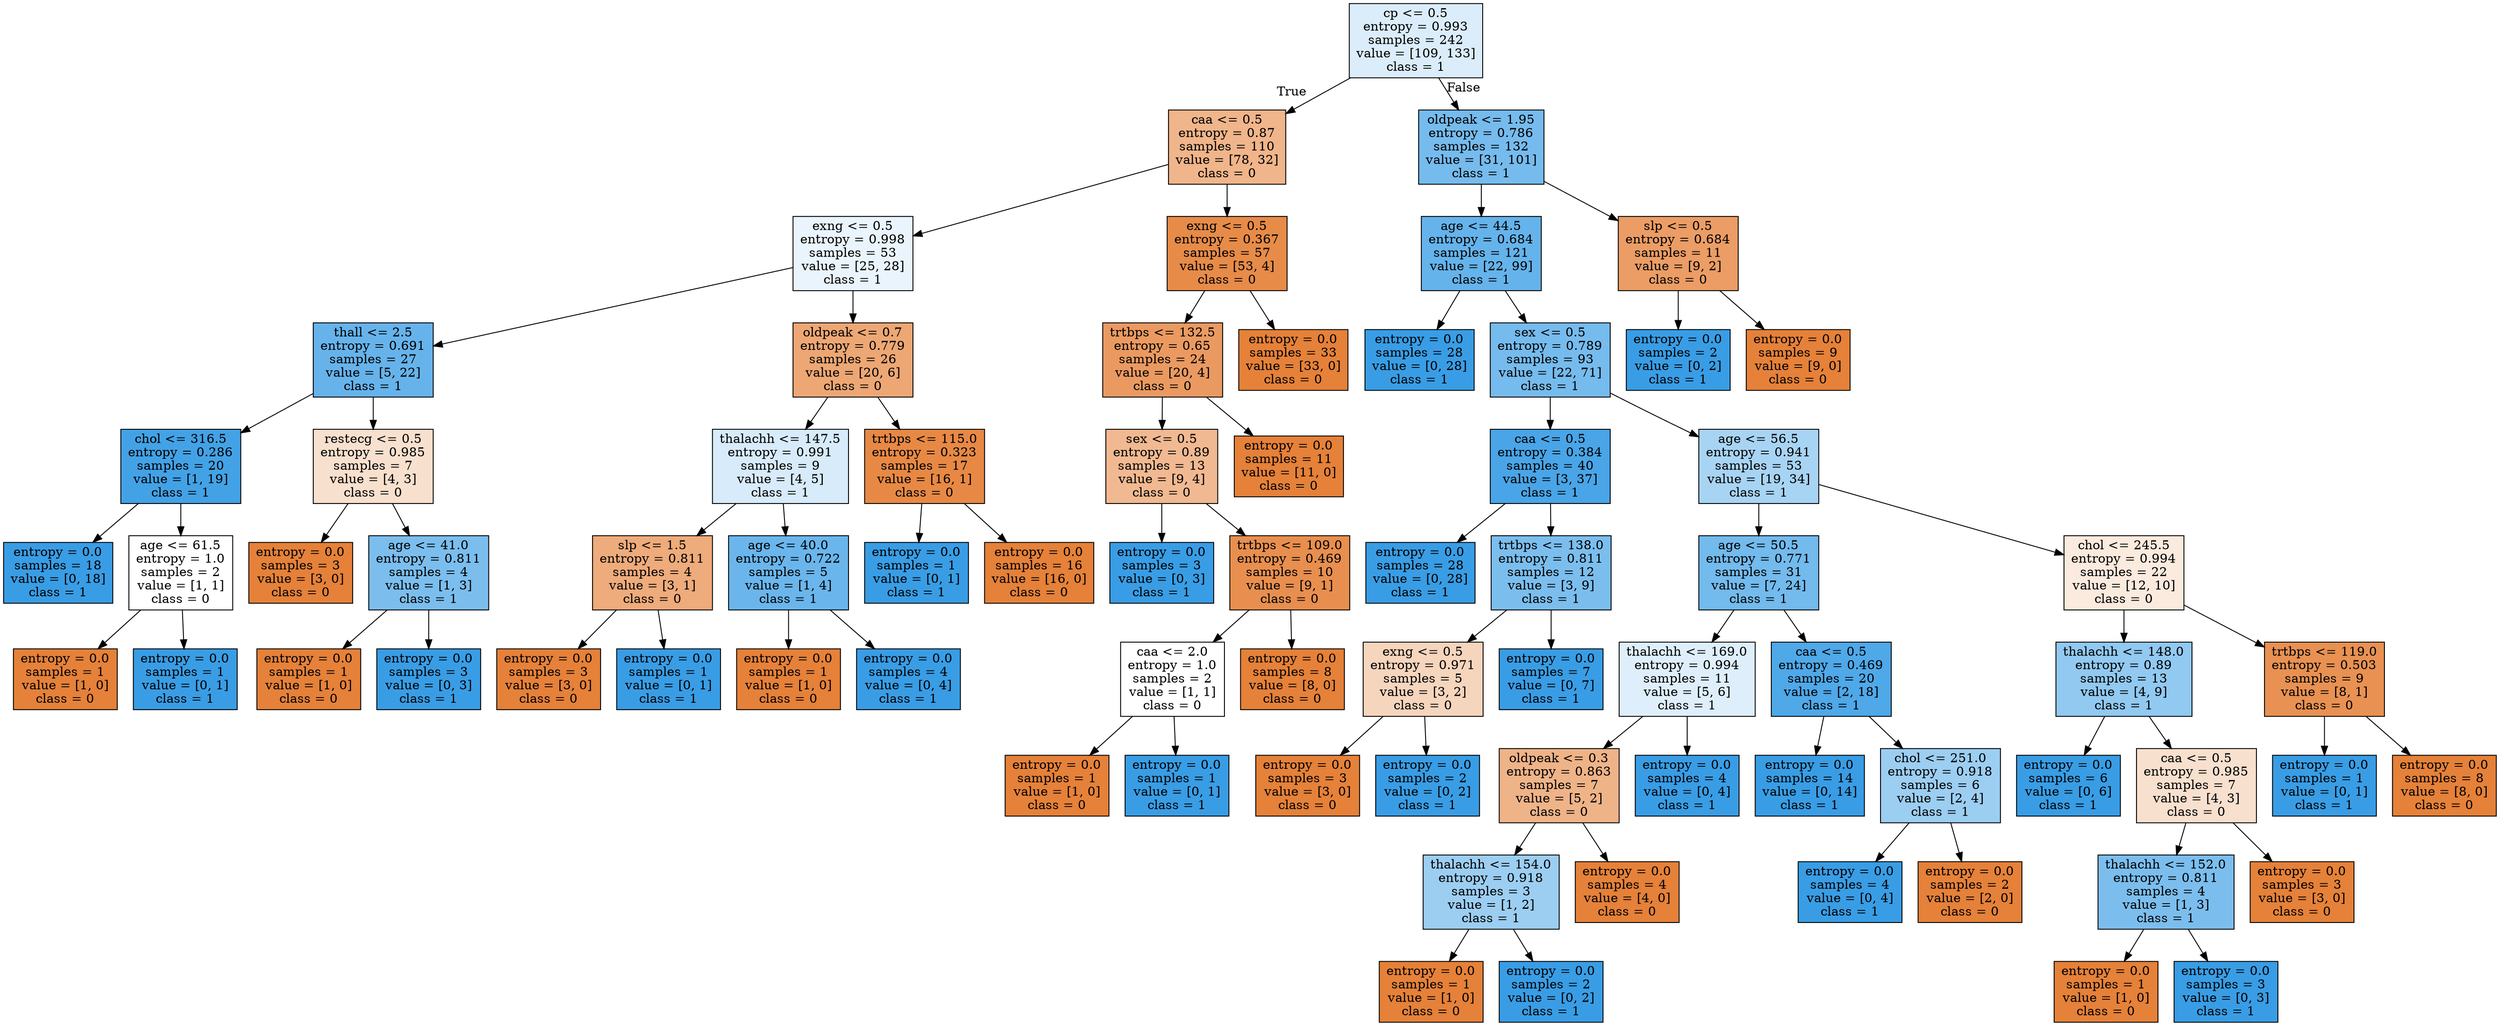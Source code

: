 digraph Tree {
node [shape=box, style="filled", color="black"] ;
0 [label="cp <= 0.5\nentropy = 0.993\nsamples = 242\nvalue = [109, 133]\nclass = 1", fillcolor="#dbedfa"] ;
1 [label="caa <= 0.5\nentropy = 0.87\nsamples = 110\nvalue = [78, 32]\nclass = 0", fillcolor="#f0b58a"] ;
0 -> 1 [labeldistance=2.5, labelangle=45, headlabel="True"] ;
2 [label="exng <= 0.5\nentropy = 0.998\nsamples = 53\nvalue = [25, 28]\nclass = 1", fillcolor="#eaf4fc"] ;
1 -> 2 ;
3 [label="thall <= 2.5\nentropy = 0.691\nsamples = 27\nvalue = [5, 22]\nclass = 1", fillcolor="#66b3eb"] ;
2 -> 3 ;
4 [label="chol <= 316.5\nentropy = 0.286\nsamples = 20\nvalue = [1, 19]\nclass = 1", fillcolor="#43a2e6"] ;
3 -> 4 ;
5 [label="entropy = 0.0\nsamples = 18\nvalue = [0, 18]\nclass = 1", fillcolor="#399de5"] ;
4 -> 5 ;
6 [label="age <= 61.5\nentropy = 1.0\nsamples = 2\nvalue = [1, 1]\nclass = 0", fillcolor="#ffffff"] ;
4 -> 6 ;
7 [label="entropy = 0.0\nsamples = 1\nvalue = [1, 0]\nclass = 0", fillcolor="#e58139"] ;
6 -> 7 ;
8 [label="entropy = 0.0\nsamples = 1\nvalue = [0, 1]\nclass = 1", fillcolor="#399de5"] ;
6 -> 8 ;
9 [label="restecg <= 0.5\nentropy = 0.985\nsamples = 7\nvalue = [4, 3]\nclass = 0", fillcolor="#f8e0ce"] ;
3 -> 9 ;
10 [label="entropy = 0.0\nsamples = 3\nvalue = [3, 0]\nclass = 0", fillcolor="#e58139"] ;
9 -> 10 ;
11 [label="age <= 41.0\nentropy = 0.811\nsamples = 4\nvalue = [1, 3]\nclass = 1", fillcolor="#7bbeee"] ;
9 -> 11 ;
12 [label="entropy = 0.0\nsamples = 1\nvalue = [1, 0]\nclass = 0", fillcolor="#e58139"] ;
11 -> 12 ;
13 [label="entropy = 0.0\nsamples = 3\nvalue = [0, 3]\nclass = 1", fillcolor="#399de5"] ;
11 -> 13 ;
14 [label="oldpeak <= 0.7\nentropy = 0.779\nsamples = 26\nvalue = [20, 6]\nclass = 0", fillcolor="#eda774"] ;
2 -> 14 ;
15 [label="thalachh <= 147.5\nentropy = 0.991\nsamples = 9\nvalue = [4, 5]\nclass = 1", fillcolor="#d7ebfa"] ;
14 -> 15 ;
16 [label="slp <= 1.5\nentropy = 0.811\nsamples = 4\nvalue = [3, 1]\nclass = 0", fillcolor="#eeab7b"] ;
15 -> 16 ;
17 [label="entropy = 0.0\nsamples = 3\nvalue = [3, 0]\nclass = 0", fillcolor="#e58139"] ;
16 -> 17 ;
18 [label="entropy = 0.0\nsamples = 1\nvalue = [0, 1]\nclass = 1", fillcolor="#399de5"] ;
16 -> 18 ;
19 [label="age <= 40.0\nentropy = 0.722\nsamples = 5\nvalue = [1, 4]\nclass = 1", fillcolor="#6ab6ec"] ;
15 -> 19 ;
20 [label="entropy = 0.0\nsamples = 1\nvalue = [1, 0]\nclass = 0", fillcolor="#e58139"] ;
19 -> 20 ;
21 [label="entropy = 0.0\nsamples = 4\nvalue = [0, 4]\nclass = 1", fillcolor="#399de5"] ;
19 -> 21 ;
22 [label="trtbps <= 115.0\nentropy = 0.323\nsamples = 17\nvalue = [16, 1]\nclass = 0", fillcolor="#e78945"] ;
14 -> 22 ;
23 [label="entropy = 0.0\nsamples = 1\nvalue = [0, 1]\nclass = 1", fillcolor="#399de5"] ;
22 -> 23 ;
24 [label="entropy = 0.0\nsamples = 16\nvalue = [16, 0]\nclass = 0", fillcolor="#e58139"] ;
22 -> 24 ;
25 [label="exng <= 0.5\nentropy = 0.367\nsamples = 57\nvalue = [53, 4]\nclass = 0", fillcolor="#e78b48"] ;
1 -> 25 ;
26 [label="trtbps <= 132.5\nentropy = 0.65\nsamples = 24\nvalue = [20, 4]\nclass = 0", fillcolor="#ea9a61"] ;
25 -> 26 ;
27 [label="sex <= 0.5\nentropy = 0.89\nsamples = 13\nvalue = [9, 4]\nclass = 0", fillcolor="#f1b991"] ;
26 -> 27 ;
28 [label="entropy = 0.0\nsamples = 3\nvalue = [0, 3]\nclass = 1", fillcolor="#399de5"] ;
27 -> 28 ;
29 [label="trtbps <= 109.0\nentropy = 0.469\nsamples = 10\nvalue = [9, 1]\nclass = 0", fillcolor="#e88f4f"] ;
27 -> 29 ;
30 [label="caa <= 2.0\nentropy = 1.0\nsamples = 2\nvalue = [1, 1]\nclass = 0", fillcolor="#ffffff"] ;
29 -> 30 ;
31 [label="entropy = 0.0\nsamples = 1\nvalue = [1, 0]\nclass = 0", fillcolor="#e58139"] ;
30 -> 31 ;
32 [label="entropy = 0.0\nsamples = 1\nvalue = [0, 1]\nclass = 1", fillcolor="#399de5"] ;
30 -> 32 ;
33 [label="entropy = 0.0\nsamples = 8\nvalue = [8, 0]\nclass = 0", fillcolor="#e58139"] ;
29 -> 33 ;
34 [label="entropy = 0.0\nsamples = 11\nvalue = [11, 0]\nclass = 0", fillcolor="#e58139"] ;
26 -> 34 ;
35 [label="entropy = 0.0\nsamples = 33\nvalue = [33, 0]\nclass = 0", fillcolor="#e58139"] ;
25 -> 35 ;
36 [label="oldpeak <= 1.95\nentropy = 0.786\nsamples = 132\nvalue = [31, 101]\nclass = 1", fillcolor="#76bbed"] ;
0 -> 36 [labeldistance=2.5, labelangle=-45, headlabel="False"] ;
37 [label="age <= 44.5\nentropy = 0.684\nsamples = 121\nvalue = [22, 99]\nclass = 1", fillcolor="#65b3eb"] ;
36 -> 37 ;
38 [label="entropy = 0.0\nsamples = 28\nvalue = [0, 28]\nclass = 1", fillcolor="#399de5"] ;
37 -> 38 ;
39 [label="sex <= 0.5\nentropy = 0.789\nsamples = 93\nvalue = [22, 71]\nclass = 1", fillcolor="#76bbed"] ;
37 -> 39 ;
40 [label="caa <= 0.5\nentropy = 0.384\nsamples = 40\nvalue = [3, 37]\nclass = 1", fillcolor="#49a5e7"] ;
39 -> 40 ;
41 [label="entropy = 0.0\nsamples = 28\nvalue = [0, 28]\nclass = 1", fillcolor="#399de5"] ;
40 -> 41 ;
42 [label="trtbps <= 138.0\nentropy = 0.811\nsamples = 12\nvalue = [3, 9]\nclass = 1", fillcolor="#7bbeee"] ;
40 -> 42 ;
43 [label="exng <= 0.5\nentropy = 0.971\nsamples = 5\nvalue = [3, 2]\nclass = 0", fillcolor="#f6d5bd"] ;
42 -> 43 ;
44 [label="entropy = 0.0\nsamples = 3\nvalue = [3, 0]\nclass = 0", fillcolor="#e58139"] ;
43 -> 44 ;
45 [label="entropy = 0.0\nsamples = 2\nvalue = [0, 2]\nclass = 1", fillcolor="#399de5"] ;
43 -> 45 ;
46 [label="entropy = 0.0\nsamples = 7\nvalue = [0, 7]\nclass = 1", fillcolor="#399de5"] ;
42 -> 46 ;
47 [label="age <= 56.5\nentropy = 0.941\nsamples = 53\nvalue = [19, 34]\nclass = 1", fillcolor="#a8d4f4"] ;
39 -> 47 ;
48 [label="age <= 50.5\nentropy = 0.771\nsamples = 31\nvalue = [7, 24]\nclass = 1", fillcolor="#73baed"] ;
47 -> 48 ;
49 [label="thalachh <= 169.0\nentropy = 0.994\nsamples = 11\nvalue = [5, 6]\nclass = 1", fillcolor="#deeffb"] ;
48 -> 49 ;
50 [label="oldpeak <= 0.3\nentropy = 0.863\nsamples = 7\nvalue = [5, 2]\nclass = 0", fillcolor="#efb388"] ;
49 -> 50 ;
51 [label="thalachh <= 154.0\nentropy = 0.918\nsamples = 3\nvalue = [1, 2]\nclass = 1", fillcolor="#9ccef2"] ;
50 -> 51 ;
52 [label="entropy = 0.0\nsamples = 1\nvalue = [1, 0]\nclass = 0", fillcolor="#e58139"] ;
51 -> 52 ;
53 [label="entropy = 0.0\nsamples = 2\nvalue = [0, 2]\nclass = 1", fillcolor="#399de5"] ;
51 -> 53 ;
54 [label="entropy = 0.0\nsamples = 4\nvalue = [4, 0]\nclass = 0", fillcolor="#e58139"] ;
50 -> 54 ;
55 [label="entropy = 0.0\nsamples = 4\nvalue = [0, 4]\nclass = 1", fillcolor="#399de5"] ;
49 -> 55 ;
56 [label="caa <= 0.5\nentropy = 0.469\nsamples = 20\nvalue = [2, 18]\nclass = 1", fillcolor="#4fa8e8"] ;
48 -> 56 ;
57 [label="entropy = 0.0\nsamples = 14\nvalue = [0, 14]\nclass = 1", fillcolor="#399de5"] ;
56 -> 57 ;
58 [label="chol <= 251.0\nentropy = 0.918\nsamples = 6\nvalue = [2, 4]\nclass = 1", fillcolor="#9ccef2"] ;
56 -> 58 ;
59 [label="entropy = 0.0\nsamples = 4\nvalue = [0, 4]\nclass = 1", fillcolor="#399de5"] ;
58 -> 59 ;
60 [label="entropy = 0.0\nsamples = 2\nvalue = [2, 0]\nclass = 0", fillcolor="#e58139"] ;
58 -> 60 ;
61 [label="chol <= 245.5\nentropy = 0.994\nsamples = 22\nvalue = [12, 10]\nclass = 0", fillcolor="#fbeade"] ;
47 -> 61 ;
62 [label="thalachh <= 148.0\nentropy = 0.89\nsamples = 13\nvalue = [4, 9]\nclass = 1", fillcolor="#91c9f1"] ;
61 -> 62 ;
63 [label="entropy = 0.0\nsamples = 6\nvalue = [0, 6]\nclass = 1", fillcolor="#399de5"] ;
62 -> 63 ;
64 [label="caa <= 0.5\nentropy = 0.985\nsamples = 7\nvalue = [4, 3]\nclass = 0", fillcolor="#f8e0ce"] ;
62 -> 64 ;
65 [label="thalachh <= 152.0\nentropy = 0.811\nsamples = 4\nvalue = [1, 3]\nclass = 1", fillcolor="#7bbeee"] ;
64 -> 65 ;
66 [label="entropy = 0.0\nsamples = 1\nvalue = [1, 0]\nclass = 0", fillcolor="#e58139"] ;
65 -> 66 ;
67 [label="entropy = 0.0\nsamples = 3\nvalue = [0, 3]\nclass = 1", fillcolor="#399de5"] ;
65 -> 67 ;
68 [label="entropy = 0.0\nsamples = 3\nvalue = [3, 0]\nclass = 0", fillcolor="#e58139"] ;
64 -> 68 ;
69 [label="trtbps <= 119.0\nentropy = 0.503\nsamples = 9\nvalue = [8, 1]\nclass = 0", fillcolor="#e89152"] ;
61 -> 69 ;
70 [label="entropy = 0.0\nsamples = 1\nvalue = [0, 1]\nclass = 1", fillcolor="#399de5"] ;
69 -> 70 ;
71 [label="entropy = 0.0\nsamples = 8\nvalue = [8, 0]\nclass = 0", fillcolor="#e58139"] ;
69 -> 71 ;
72 [label="slp <= 0.5\nentropy = 0.684\nsamples = 11\nvalue = [9, 2]\nclass = 0", fillcolor="#eb9d65"] ;
36 -> 72 ;
73 [label="entropy = 0.0\nsamples = 2\nvalue = [0, 2]\nclass = 1", fillcolor="#399de5"] ;
72 -> 73 ;
74 [label="entropy = 0.0\nsamples = 9\nvalue = [9, 0]\nclass = 0", fillcolor="#e58139"] ;
72 -> 74 ;
}